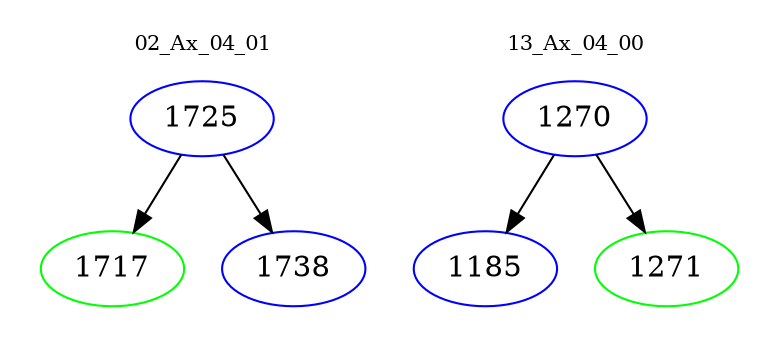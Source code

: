 digraph{
subgraph cluster_0 {
color = white
label = "02_Ax_04_01";
fontsize=10;
T0_1725 [label="1725", color="blue"]
T0_1725 -> T0_1717 [color="black"]
T0_1717 [label="1717", color="green"]
T0_1725 -> T0_1738 [color="black"]
T0_1738 [label="1738", color="blue"]
}
subgraph cluster_1 {
color = white
label = "13_Ax_04_00";
fontsize=10;
T1_1270 [label="1270", color="blue"]
T1_1270 -> T1_1185 [color="black"]
T1_1185 [label="1185", color="blue"]
T1_1270 -> T1_1271 [color="black"]
T1_1271 [label="1271", color="green"]
}
}
